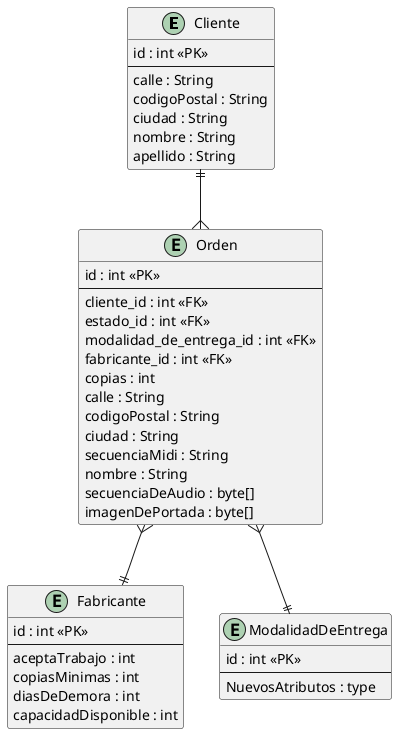 ﻿@startuml DER-notesbox

entity Cliente {
  id : int <<PK>>
  --
  calle : String
  codigoPostal : String
  ciudad : String
  nombre : String
  apellido : String
}

entity Fabricante {
  id : int <<PK>>
  --
  aceptaTrabajo : int
  copiasMinimas : int
  diasDeDemora : int
  capacidadDisponible : int
}

entity Orden {
  id : int <<PK>>
  --
  ' Dejo esta tabla sola ya que uso SingleTable
  cliente_id : int <<FK>>
  estado_id : int <<FK>>
  modalidad_de_entrega_id : int <<FK>>
  fabricante_id : int <<FK>>
  copias : int
  calle : String
  codigoPostal : String
  ciudad : String
  secuenciaMidi : String
  nombre : String
  secuenciaDeAudio : byte[]
  imagenDePortada : byte[]
}

entity ModalidadDeEntrega {
  id : int <<PK>>
  --
  ' Dejo esta tabla sola ya que uso SingleTable
  NuevosAtributos : type
}


Cliente ||--{ Orden
Orden }--|| Fabricante
Orden }--|| ModalidadDeEntrega



@enduml